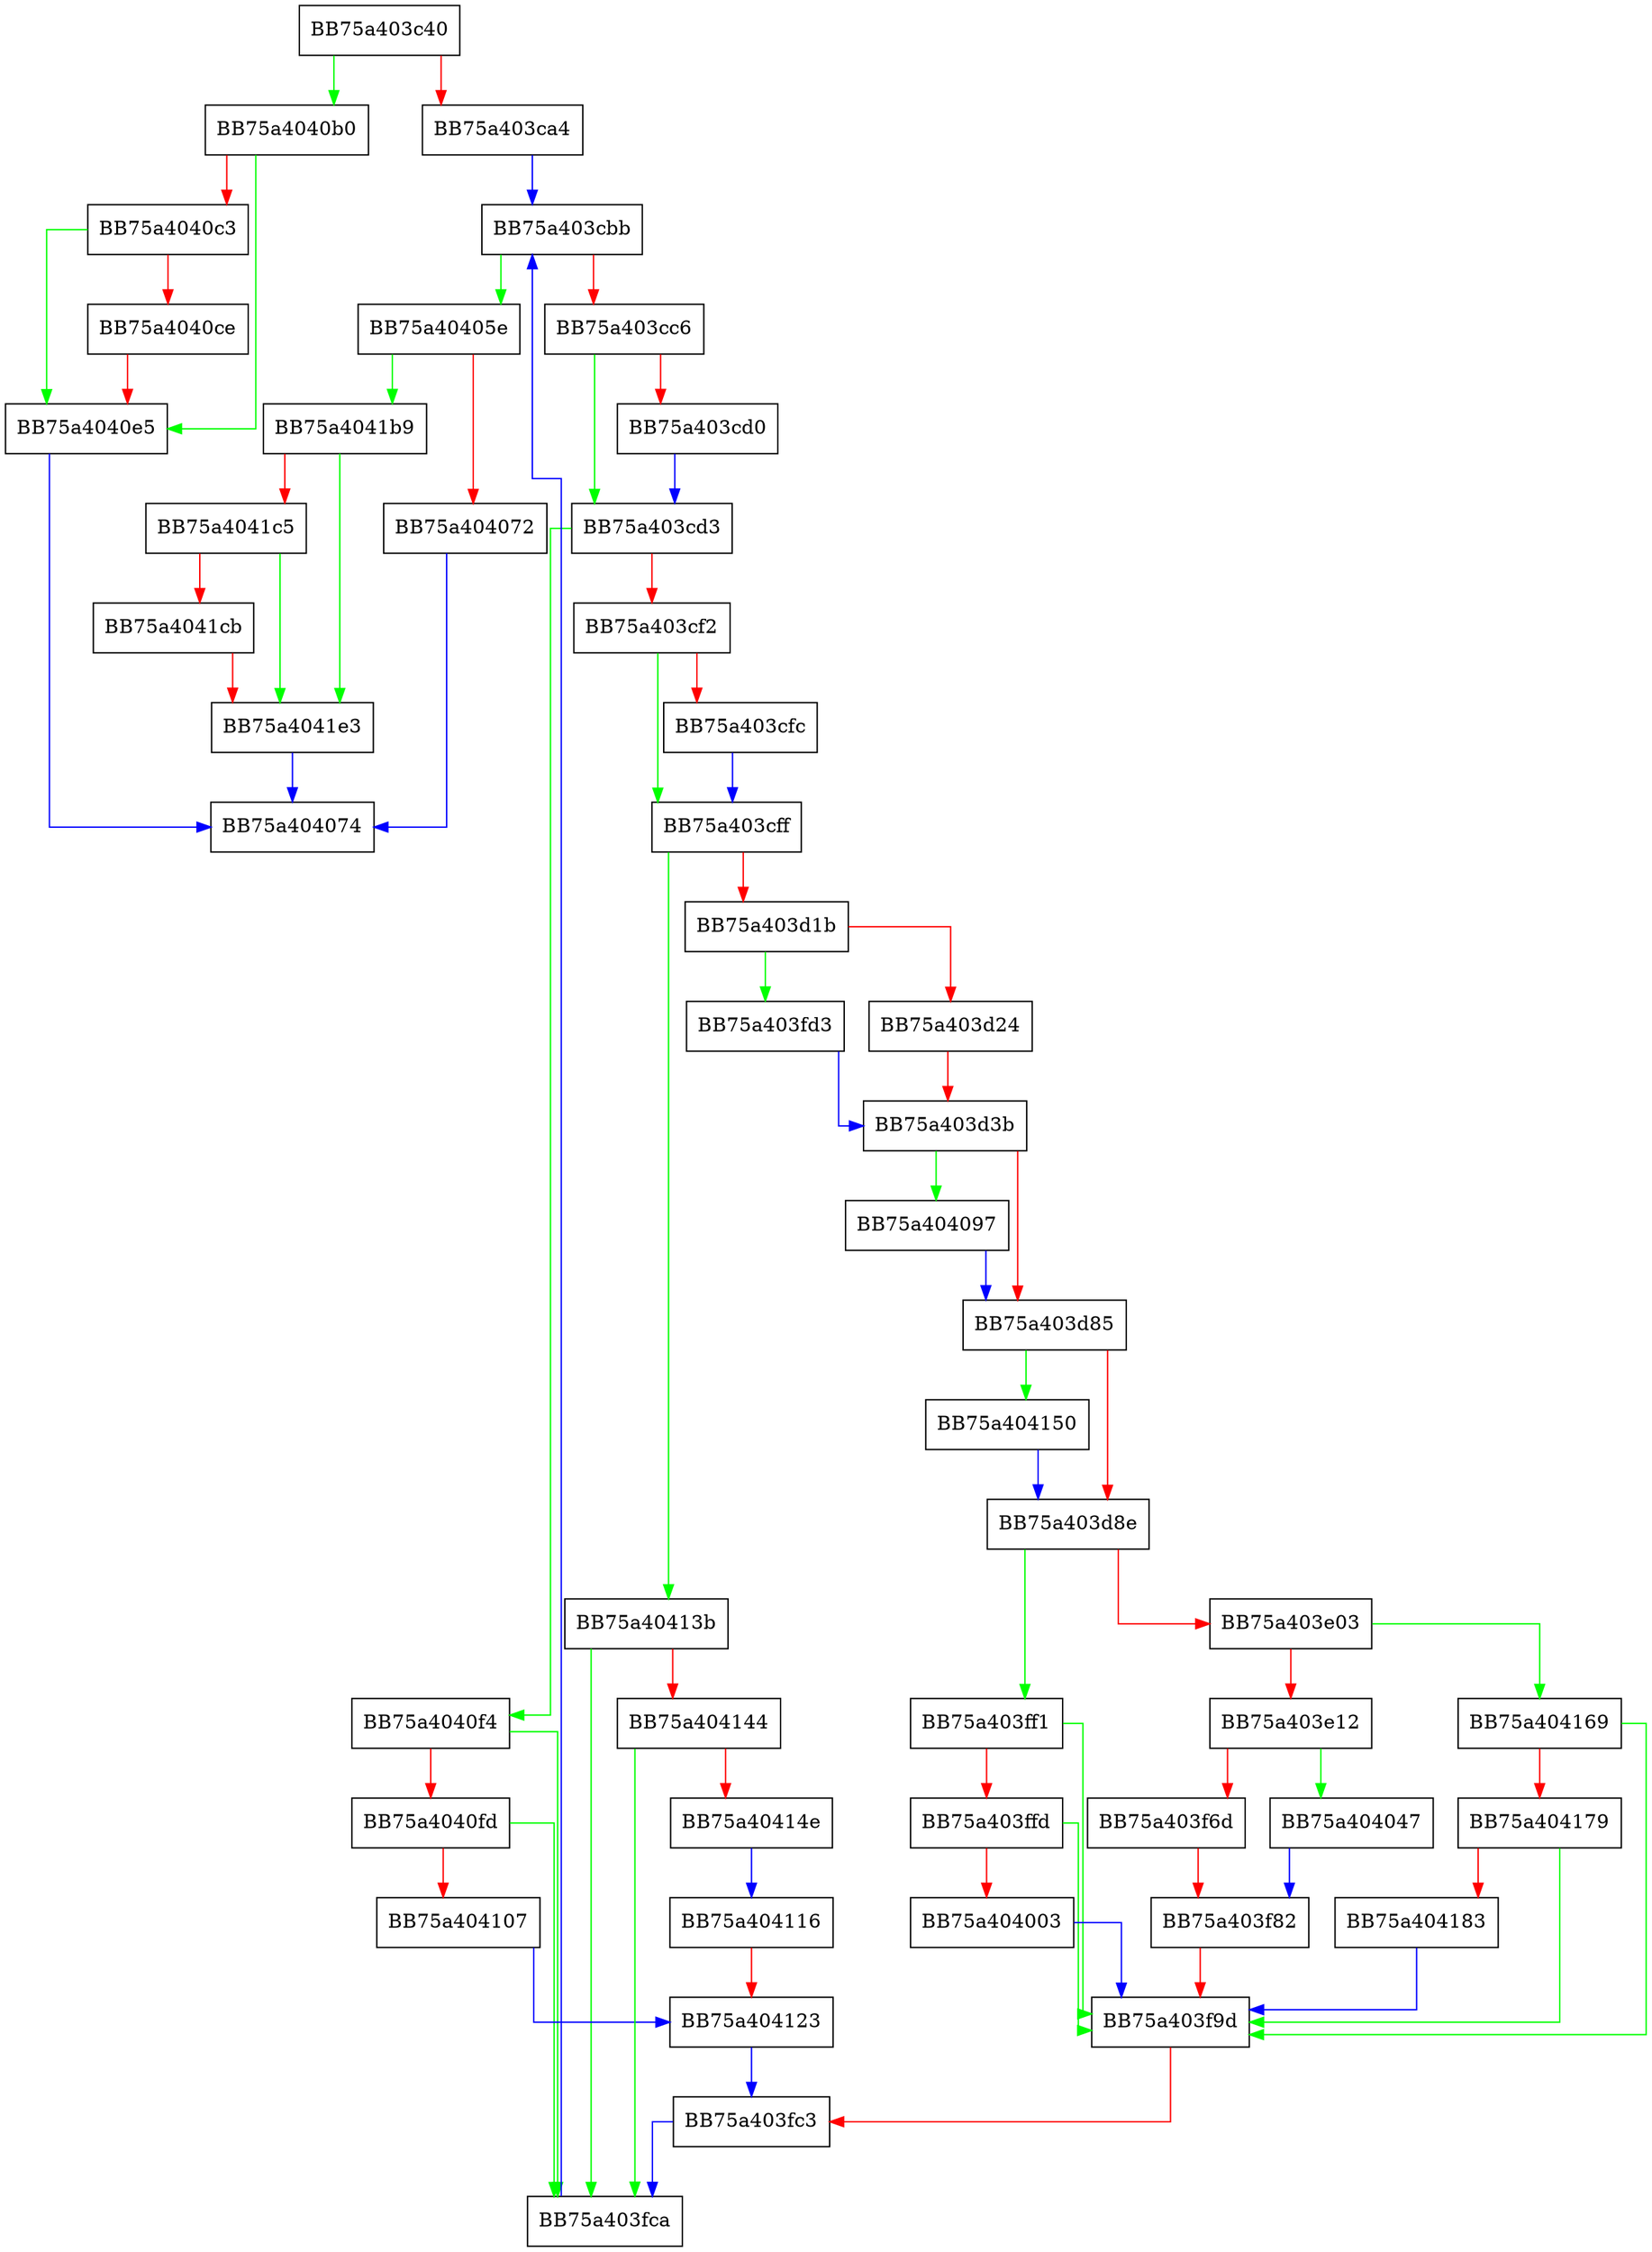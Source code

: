 digraph LoadTrustedPerfInfo {
  node [shape="box"];
  graph [splines=ortho];
  BB75a403c40 -> BB75a4040b0 [color="green"];
  BB75a403c40 -> BB75a403ca4 [color="red"];
  BB75a403ca4 -> BB75a403cbb [color="blue"];
  BB75a403cbb -> BB75a40405e [color="green"];
  BB75a403cbb -> BB75a403cc6 [color="red"];
  BB75a403cc6 -> BB75a403cd3 [color="green"];
  BB75a403cc6 -> BB75a403cd0 [color="red"];
  BB75a403cd0 -> BB75a403cd3 [color="blue"];
  BB75a403cd3 -> BB75a4040f4 [color="green"];
  BB75a403cd3 -> BB75a403cf2 [color="red"];
  BB75a403cf2 -> BB75a403cff [color="green"];
  BB75a403cf2 -> BB75a403cfc [color="red"];
  BB75a403cfc -> BB75a403cff [color="blue"];
  BB75a403cff -> BB75a40413b [color="green"];
  BB75a403cff -> BB75a403d1b [color="red"];
  BB75a403d1b -> BB75a403fd3 [color="green"];
  BB75a403d1b -> BB75a403d24 [color="red"];
  BB75a403d24 -> BB75a403d3b [color="red"];
  BB75a403d3b -> BB75a404097 [color="green"];
  BB75a403d3b -> BB75a403d85 [color="red"];
  BB75a403d85 -> BB75a404150 [color="green"];
  BB75a403d85 -> BB75a403d8e [color="red"];
  BB75a403d8e -> BB75a403ff1 [color="green"];
  BB75a403d8e -> BB75a403e03 [color="red"];
  BB75a403e03 -> BB75a404169 [color="green"];
  BB75a403e03 -> BB75a403e12 [color="red"];
  BB75a403e12 -> BB75a404047 [color="green"];
  BB75a403e12 -> BB75a403f6d [color="red"];
  BB75a403f6d -> BB75a403f82 [color="red"];
  BB75a403f82 -> BB75a403f9d [color="red"];
  BB75a403f9d -> BB75a403fc3 [color="red"];
  BB75a403fc3 -> BB75a403fca [color="blue"];
  BB75a403fca -> BB75a403cbb [color="blue"];
  BB75a403fd3 -> BB75a403d3b [color="blue"];
  BB75a403ff1 -> BB75a403f9d [color="green"];
  BB75a403ff1 -> BB75a403ffd [color="red"];
  BB75a403ffd -> BB75a403f9d [color="green"];
  BB75a403ffd -> BB75a404003 [color="red"];
  BB75a404003 -> BB75a403f9d [color="blue"];
  BB75a404047 -> BB75a403f82 [color="blue"];
  BB75a40405e -> BB75a4041b9 [color="green"];
  BB75a40405e -> BB75a404072 [color="red"];
  BB75a404072 -> BB75a404074 [color="blue"];
  BB75a404097 -> BB75a403d85 [color="blue"];
  BB75a4040b0 -> BB75a4040e5 [color="green"];
  BB75a4040b0 -> BB75a4040c3 [color="red"];
  BB75a4040c3 -> BB75a4040e5 [color="green"];
  BB75a4040c3 -> BB75a4040ce [color="red"];
  BB75a4040ce -> BB75a4040e5 [color="red"];
  BB75a4040e5 -> BB75a404074 [color="blue"];
  BB75a4040f4 -> BB75a403fca [color="green"];
  BB75a4040f4 -> BB75a4040fd [color="red"];
  BB75a4040fd -> BB75a403fca [color="green"];
  BB75a4040fd -> BB75a404107 [color="red"];
  BB75a404107 -> BB75a404123 [color="blue"];
  BB75a404116 -> BB75a404123 [color="red"];
  BB75a404123 -> BB75a403fc3 [color="blue"];
  BB75a40413b -> BB75a403fca [color="green"];
  BB75a40413b -> BB75a404144 [color="red"];
  BB75a404144 -> BB75a403fca [color="green"];
  BB75a404144 -> BB75a40414e [color="red"];
  BB75a40414e -> BB75a404116 [color="blue"];
  BB75a404150 -> BB75a403d8e [color="blue"];
  BB75a404169 -> BB75a403f9d [color="green"];
  BB75a404169 -> BB75a404179 [color="red"];
  BB75a404179 -> BB75a403f9d [color="green"];
  BB75a404179 -> BB75a404183 [color="red"];
  BB75a404183 -> BB75a403f9d [color="blue"];
  BB75a4041b9 -> BB75a4041e3 [color="green"];
  BB75a4041b9 -> BB75a4041c5 [color="red"];
  BB75a4041c5 -> BB75a4041e3 [color="green"];
  BB75a4041c5 -> BB75a4041cb [color="red"];
  BB75a4041cb -> BB75a4041e3 [color="red"];
  BB75a4041e3 -> BB75a404074 [color="blue"];
}